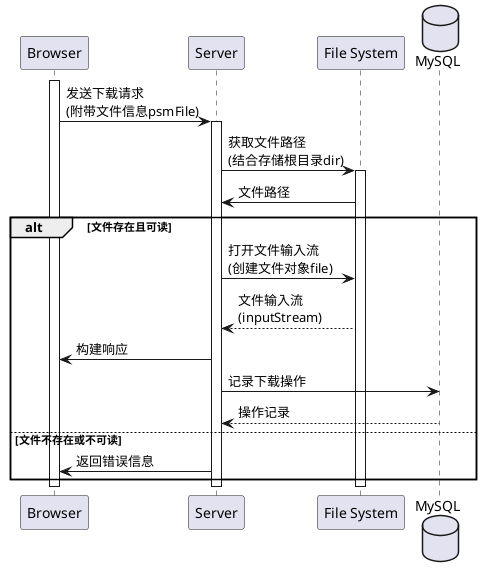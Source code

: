 @startuml


participant Browser
participant Server
participant "File System" as FS
database MySQL as ms
activate Browser
Browser -> Server: 发送下载请求\n(附带文件信息psmFile)
activate Server
Server -> FS: 获取文件路径\n(结合存储根目录dir)
activate FS
FS -> Server: 文件路径
alt 文件存在且可读
    Server -> FS: 打开文件输入流\n(创建文件对象file)
    FS --> Server: 文件输入流\n(inputStream)
    Server -> Browser: 构建响应
    Server -> ms: 记录下载操作
    ms --> Server: 操作记录
else 文件不存在或不可读
    Server -> Browser: 返回错误信息

end
deactivate FS
deactivate Server
deactivate Browser
@enduml
